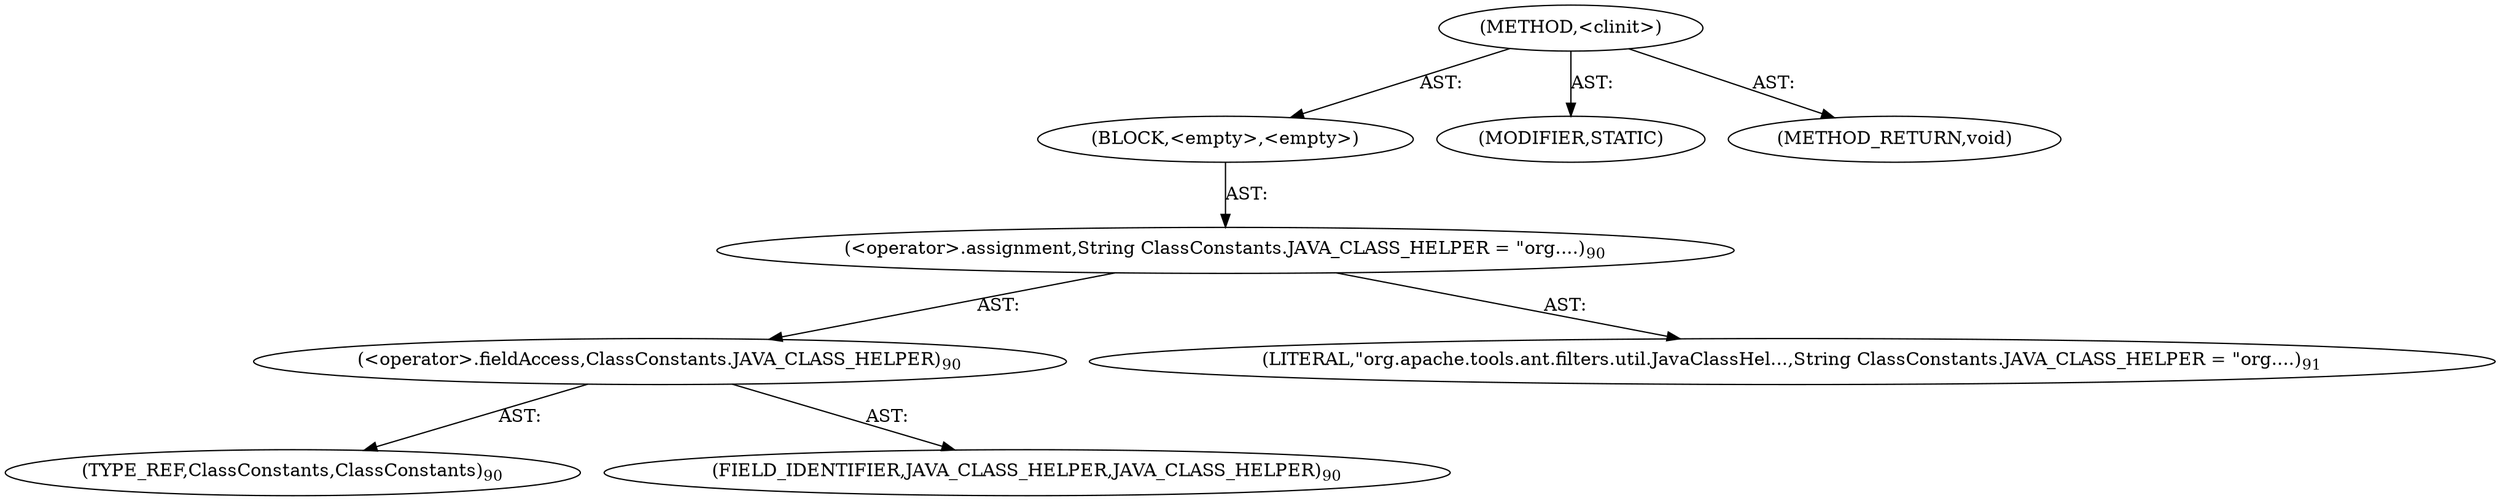 digraph "&lt;clinit&gt;" {  
"111669149700" [label = <(METHOD,&lt;clinit&gt;)> ]
"25769803799" [label = <(BLOCK,&lt;empty&gt;,&lt;empty&gt;)> ]
"30064771159" [label = <(&lt;operator&gt;.assignment,String ClassConstants.JAVA_CLASS_HELPER = &quot;org....)<SUB>90</SUB>> ]
"30064771160" [label = <(&lt;operator&gt;.fieldAccess,ClassConstants.JAVA_CLASS_HELPER)<SUB>90</SUB>> ]
"180388626434" [label = <(TYPE_REF,ClassConstants,ClassConstants)<SUB>90</SUB>> ]
"55834574862" [label = <(FIELD_IDENTIFIER,JAVA_CLASS_HELPER,JAVA_CLASS_HELPER)<SUB>90</SUB>> ]
"90194313233" [label = <(LITERAL,&quot;org.apache.tools.ant.filters.util.JavaClassHel...,String ClassConstants.JAVA_CLASS_HELPER = &quot;org....)<SUB>91</SUB>> ]
"133143986187" [label = <(MODIFIER,STATIC)> ]
"128849018884" [label = <(METHOD_RETURN,void)> ]
  "111669149700" -> "25769803799"  [ label = "AST: "] 
  "111669149700" -> "133143986187"  [ label = "AST: "] 
  "111669149700" -> "128849018884"  [ label = "AST: "] 
  "25769803799" -> "30064771159"  [ label = "AST: "] 
  "30064771159" -> "30064771160"  [ label = "AST: "] 
  "30064771159" -> "90194313233"  [ label = "AST: "] 
  "30064771160" -> "180388626434"  [ label = "AST: "] 
  "30064771160" -> "55834574862"  [ label = "AST: "] 
}
